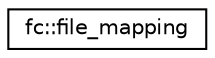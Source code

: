 digraph "Graphical Class Hierarchy"
{
  edge [fontname="Helvetica",fontsize="10",labelfontname="Helvetica",labelfontsize="10"];
  node [fontname="Helvetica",fontsize="10",shape=record];
  rankdir="LR";
  Node0 [label="fc::file_mapping",height=0.2,width=0.4,color="black", fillcolor="white", style="filled",URL="$classfc_1_1file__mapping.html"];
}
